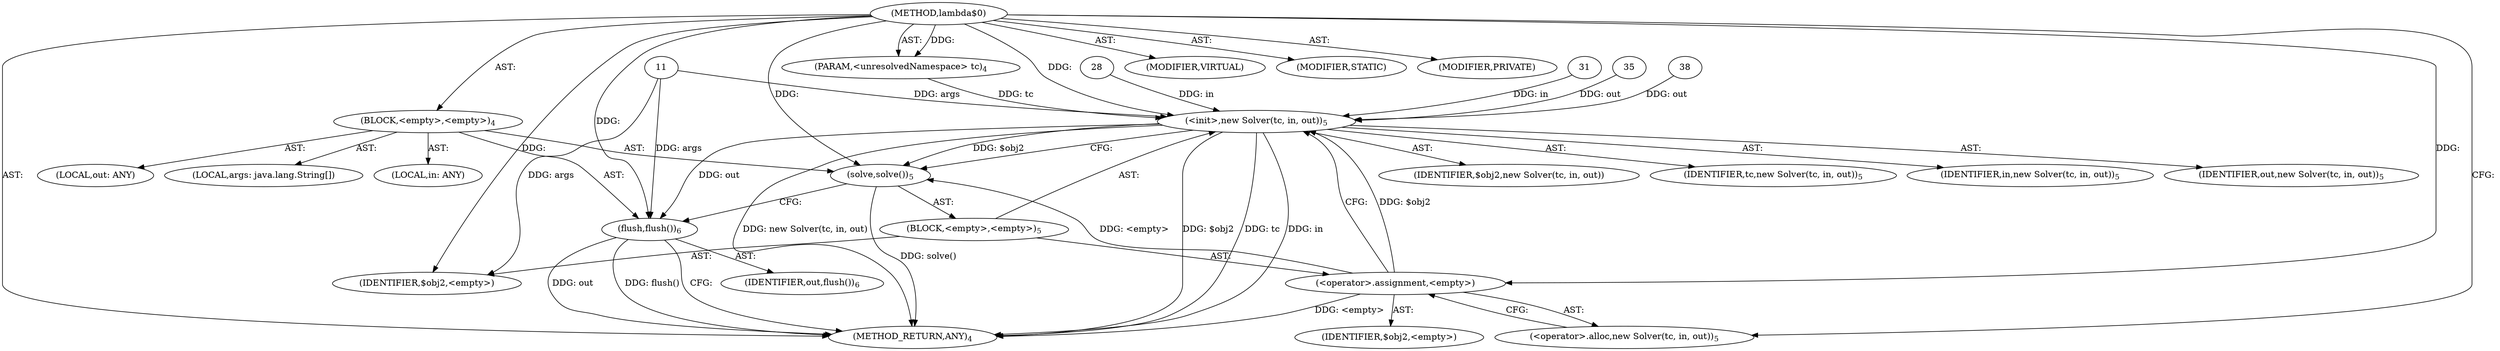 digraph "lambda$0" {  
"58" [label = <(METHOD,lambda$0)> ]
"59" [label = <(PARAM,&lt;unresolvedNamespace&gt; tc)<SUB>4</SUB>> ]
"60" [label = <(BLOCK,&lt;empty&gt;,&lt;empty&gt;)<SUB>4</SUB>> ]
"61" [label = <(LOCAL,in: ANY)> ]
"62" [label = <(LOCAL,out: ANY)> ]
"63" [label = <(LOCAL,args: java.lang.String[])> ]
"64" [label = <(solve,solve())<SUB>5</SUB>> ]
"65" [label = <(BLOCK,&lt;empty&gt;,&lt;empty&gt;)<SUB>5</SUB>> ]
"66" [label = <(&lt;operator&gt;.assignment,&lt;empty&gt;)> ]
"67" [label = <(IDENTIFIER,$obj2,&lt;empty&gt;)> ]
"68" [label = <(&lt;operator&gt;.alloc,new Solver(tc, in, out))<SUB>5</SUB>> ]
"69" [label = <(&lt;init&gt;,new Solver(tc, in, out))<SUB>5</SUB>> ]
"70" [label = <(IDENTIFIER,$obj2,new Solver(tc, in, out))> ]
"71" [label = <(IDENTIFIER,tc,new Solver(tc, in, out))<SUB>5</SUB>> ]
"72" [label = <(IDENTIFIER,in,new Solver(tc, in, out))<SUB>5</SUB>> ]
"73" [label = <(IDENTIFIER,out,new Solver(tc, in, out))<SUB>5</SUB>> ]
"74" [label = <(IDENTIFIER,$obj2,&lt;empty&gt;)> ]
"75" [label = <(flush,flush())<SUB>6</SUB>> ]
"76" [label = <(IDENTIFIER,out,flush())<SUB>6</SUB>> ]
"77" [label = <(METHOD_RETURN,ANY)<SUB>4</SUB>> ]
"78" [label = <(MODIFIER,VIRTUAL)> ]
"79" [label = <(MODIFIER,STATIC)> ]
"80" [label = <(MODIFIER,PRIVATE)> ]
  "58" -> "59"  [ label = "AST: "] 
  "58" -> "60"  [ label = "AST: "] 
  "58" -> "77"  [ label = "AST: "] 
  "58" -> "78"  [ label = "AST: "] 
  "58" -> "79"  [ label = "AST: "] 
  "58" -> "80"  [ label = "AST: "] 
  "60" -> "61"  [ label = "AST: "] 
  "60" -> "62"  [ label = "AST: "] 
  "60" -> "63"  [ label = "AST: "] 
  "60" -> "64"  [ label = "AST: "] 
  "60" -> "75"  [ label = "AST: "] 
  "64" -> "65"  [ label = "AST: "] 
  "65" -> "66"  [ label = "AST: "] 
  "65" -> "69"  [ label = "AST: "] 
  "65" -> "74"  [ label = "AST: "] 
  "66" -> "67"  [ label = "AST: "] 
  "66" -> "68"  [ label = "AST: "] 
  "69" -> "70"  [ label = "AST: "] 
  "69" -> "71"  [ label = "AST: "] 
  "69" -> "72"  [ label = "AST: "] 
  "69" -> "73"  [ label = "AST: "] 
  "75" -> "76"  [ label = "AST: "] 
  "64" -> "75"  [ label = "CFG: "] 
  "75" -> "77"  [ label = "CFG: "] 
  "66" -> "69"  [ label = "CFG: "] 
  "69" -> "64"  [ label = "CFG: "] 
  "68" -> "66"  [ label = "CFG: "] 
  "58" -> "68"  [ label = "CFG: "] 
  "66" -> "77"  [ label = "DDG: &lt;empty&gt;"] 
  "69" -> "77"  [ label = "DDG: $obj2"] 
  "69" -> "77"  [ label = "DDG: tc"] 
  "69" -> "77"  [ label = "DDG: in"] 
  "69" -> "77"  [ label = "DDG: new Solver(tc, in, out)"] 
  "64" -> "77"  [ label = "DDG: solve()"] 
  "75" -> "77"  [ label = "DDG: out"] 
  "75" -> "77"  [ label = "DDG: flush()"] 
  "58" -> "59"  [ label = "DDG: "] 
  "66" -> "64"  [ label = "DDG: &lt;empty&gt;"] 
  "69" -> "64"  [ label = "DDG: $obj2"] 
  "58" -> "64"  [ label = "DDG: "] 
  "11" -> "75"  [ label = "DDG: args"] 
  "69" -> "75"  [ label = "DDG: out"] 
  "58" -> "75"  [ label = "DDG: "] 
  "58" -> "66"  [ label = "DDG: "] 
  "11" -> "74"  [ label = "DDG: args"] 
  "58" -> "74"  [ label = "DDG: "] 
  "11" -> "69"  [ label = "DDG: args"] 
  "66" -> "69"  [ label = "DDG: $obj2"] 
  "58" -> "69"  [ label = "DDG: "] 
  "59" -> "69"  [ label = "DDG: tc"] 
  "28" -> "69"  [ label = "DDG: in"] 
  "31" -> "69"  [ label = "DDG: in"] 
  "35" -> "69"  [ label = "DDG: out"] 
  "38" -> "69"  [ label = "DDG: out"] 
}
